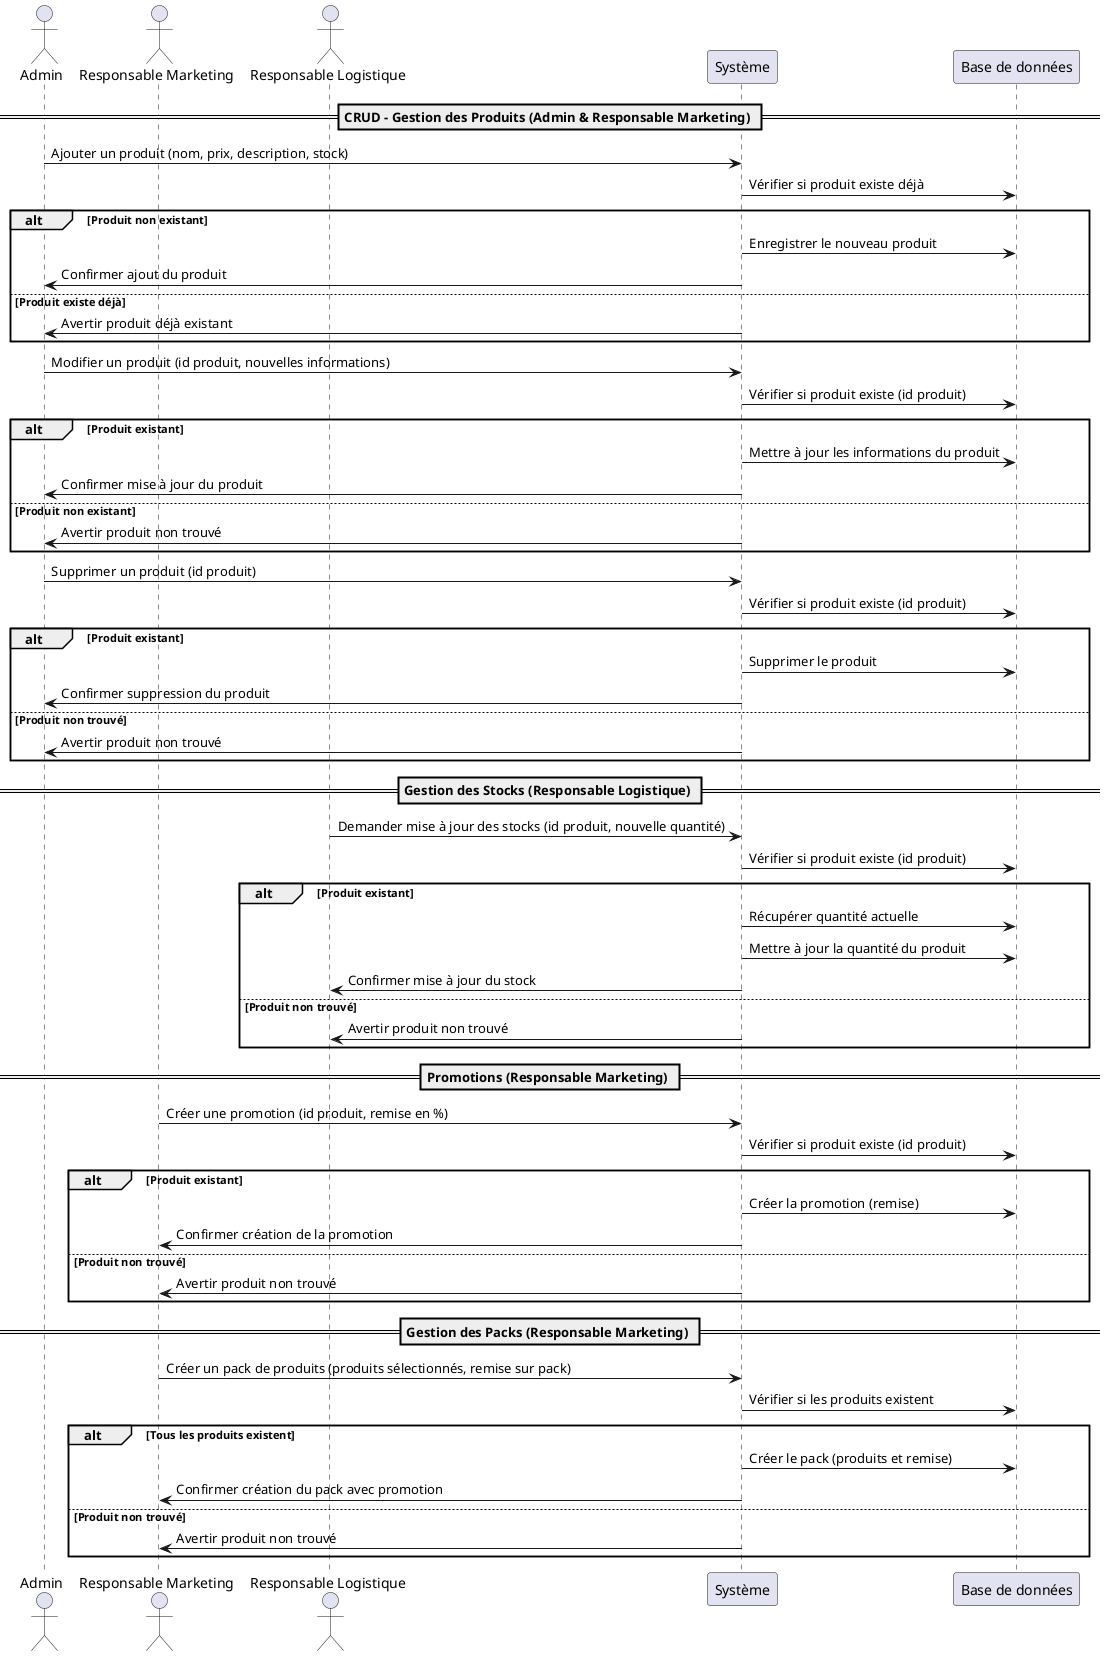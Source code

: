 @startuml
actor "Admin" as Admin
actor "Responsable Marketing" as RM
actor "Responsable Logistique" as RL

== CRUD - Gestion des Produits (Admin & Responsable Marketing) ==
Admin -> "Système" : Ajouter un produit (nom, prix, description, stock)
"Système" -> "Base de données" : Vérifier si produit existe déjà
alt Produit non existant
    "Système" -> "Base de données" : Enregistrer le nouveau produit
    "Système" -> Admin : Confirmer ajout du produit
else Produit existe déjà
    "Système" -> Admin : Avertir produit déjà existant
end

Admin -> "Système" : Modifier un produit (id produit, nouvelles informations)
"Système" -> "Base de données" : Vérifier si produit existe (id produit)
alt Produit existant
    "Système" -> "Base de données" : Mettre à jour les informations du produit
    "Système" -> Admin : Confirmer mise à jour du produit
else Produit non existant
    "Système" -> Admin : Avertir produit non trouvé
end

Admin -> "Système" : Supprimer un produit (id produit)
"Système" -> "Base de données" : Vérifier si produit existe (id produit)
alt Produit existant
    "Système" -> "Base de données" : Supprimer le produit
    "Système" -> Admin : Confirmer suppression du produit
else Produit non trouvé
    "Système" -> Admin : Avertir produit non trouvé
end

== Gestion des Stocks (Responsable Logistique) ==
RL -> "Système" : Demander mise à jour des stocks (id produit, nouvelle quantité)
"Système" -> "Base de données" : Vérifier si produit existe (id produit)
alt Produit existant
    "Système" -> "Base de données" : Récupérer quantité actuelle
    "Système" -> "Base de données" : Mettre à jour la quantité du produit
    "Système" -> RL : Confirmer mise à jour du stock
else Produit non trouvé
    "Système" -> RL : Avertir produit non trouvé
end

== Promotions (Responsable Marketing) ==
RM -> "Système" : Créer une promotion (id produit, remise en %)
"Système" -> "Base de données" : Vérifier si produit existe (id produit)
alt Produit existant
    "Système" -> "Base de données" : Créer la promotion (remise)
    "Système" -> RM : Confirmer création de la promotion
else Produit non trouvé
    "Système" -> RM : Avertir produit non trouvé
end

== Gestion des Packs (Responsable Marketing) ==
RM -> "Système" : Créer un pack de produits (produits sélectionnés, remise sur pack)
"Système" -> "Base de données" : Vérifier si les produits existent
alt Tous les produits existent
    "Système" -> "Base de données" : Créer le pack (produits et remise)
    "Système" -> RM : Confirmer création du pack avec promotion
else Produit non trouvé
    "Système" -> RM : Avertir produit non trouvé
end

@enduml

